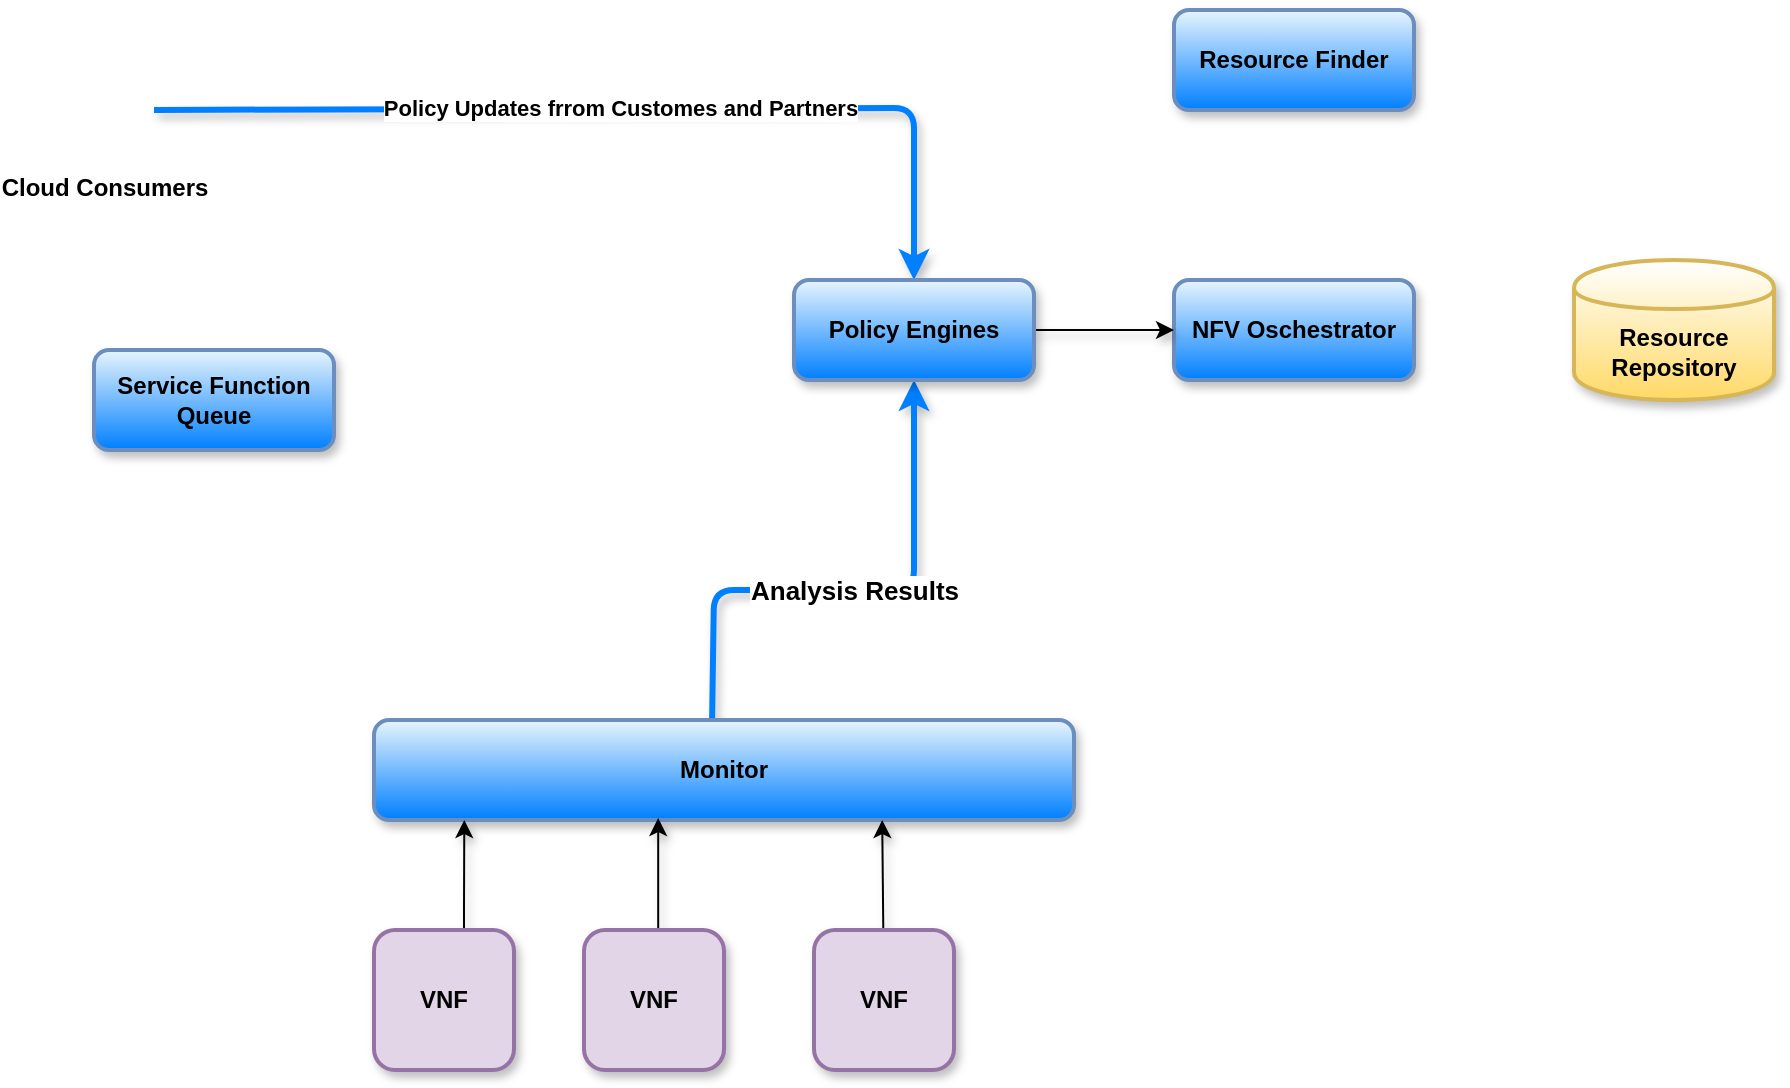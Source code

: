 <mxfile version="10.9.6" type="github"><diagram id="kQbExWPN0CtBKPwcFrdm" name="Page-1"><mxGraphModel dx="2216" dy="764" grid="1" gridSize="10" guides="1" tooltips="1" connect="1" arrows="1" fold="1" page="1" pageScale="1" pageWidth="850" pageHeight="1100" math="0" shadow="0"><root><mxCell id="0"/><mxCell id="1" parent="0"/><mxCell id="cVBhmCMEJ00_9S8NygyT-25" value="&lt;b&gt;Policy Updates frrom Customes and Partners&lt;/b&gt;" style="edgeStyle=none;jumpSize=10;orthogonalLoop=1;jettySize=auto;html=1;shadow=1;strokeColor=#007FFF;strokeWidth=3;fillColor=#dae8fc;entryX=0.5;entryY=0;entryDx=0;entryDy=0;" edge="1" parent="1" source="cVBhmCMEJ00_9S8NygyT-1" target="cVBhmCMEJ00_9S8NygyT-7"><mxGeometry relative="1" as="geometry"><mxPoint x="230" y="120" as="targetPoint"/><Array as="points"><mxPoint x="320" y="139"/></Array></mxGeometry></mxCell><mxCell id="cVBhmCMEJ00_9S8NygyT-1" value="&lt;b&gt;Cloud Consumers&lt;/b&gt;" style="shape=image;html=1;verticalAlign=top;verticalLabelPosition=bottom;labelBackgroundColor=#ffffff;imageAspect=0;aspect=fixed;image=https://cdn2.iconfinder.com/data/icons/pinpoint-interface/48/users-128.png" vertex="1" parent="1"><mxGeometry x="-110" y="115" width="50" height="50" as="geometry"/></mxCell><mxCell id="cVBhmCMEJ00_9S8NygyT-2" value="&lt;b&gt;Service Function Queue&lt;/b&gt;" style="rounded=1;whiteSpace=wrap;html=1;fillColor=#E8F5FC;strokeColor=#6c8ebf;gradientColor=#007FFF;strokeWidth=2;glass=0;shadow=1;comic=0;" vertex="1" parent="1"><mxGeometry x="-90" y="260" width="120" height="50" as="geometry"/></mxCell><mxCell id="cVBhmCMEJ00_9S8NygyT-3" value="&lt;b&gt;Resource Finder&lt;/b&gt;" style="rounded=1;whiteSpace=wrap;html=1;fillColor=#E8F5FC;strokeColor=#6c8ebf;gradientColor=#007FFF;strokeWidth=2;glass=0;shadow=1;comic=0;" vertex="1" parent="1"><mxGeometry x="450" y="90" width="120" height="50" as="geometry"/></mxCell><mxCell id="cVBhmCMEJ00_9S8NygyT-16" value="&lt;b&gt;&lt;font style=&quot;font-size: 13px&quot;&gt;Analysis Results&lt;/font&gt;&lt;/b&gt;" style="endArrow=classic;html=1;shadow=1;strokeWidth=3;fillColor=#dae8fc;jumpSize=10;strokeColor=#007FFF;exitX=0.483;exitY=0;exitDx=0;exitDy=0;exitPerimeter=0;" edge="1" parent="1" source="cVBhmCMEJ00_9S8NygyT-4" target="cVBhmCMEJ00_9S8NygyT-7"><mxGeometry relative="1" as="geometry"><mxPoint x="235" y="370" as="targetPoint"/><Array as="points"><mxPoint x="220" y="380"/><mxPoint x="320" y="380"/></Array></mxGeometry></mxCell><mxCell id="cVBhmCMEJ00_9S8NygyT-4" value="&lt;b&gt;Monitor&lt;/b&gt;" style="rounded=1;whiteSpace=wrap;html=1;fillColor=#E8F5FC;strokeColor=#6c8ebf;gradientColor=#007FFF;strokeWidth=2;glass=0;shadow=1;comic=0;" vertex="1" parent="1"><mxGeometry x="50" y="445" width="350" height="50" as="geometry"/></mxCell><mxCell id="cVBhmCMEJ00_9S8NygyT-5" value="&lt;b&gt;Resource Repository&lt;/b&gt;" style="shape=cylinder;whiteSpace=wrap;html=1;boundedLbl=1;backgroundOutline=1;rounded=1;shadow=1;glass=0;comic=0;strokeWidth=2;fillColor=#FFFFFF;strokeColor=#d6b656;gradientColor=#FFD966;" vertex="1" parent="1"><mxGeometry x="650" y="215" width="100" height="70" as="geometry"/></mxCell><mxCell id="cVBhmCMEJ00_9S8NygyT-6" value="&lt;b&gt;NFV Oschestrator&lt;br&gt;&lt;/b&gt;" style="rounded=1;whiteSpace=wrap;html=1;fillColor=#E8F5FC;strokeColor=#6c8ebf;gradientColor=#007FFF;strokeWidth=2;glass=0;shadow=1;comic=0;" vertex="1" parent="1"><mxGeometry x="450" y="225" width="120" height="50" as="geometry"/></mxCell><mxCell id="cVBhmCMEJ00_9S8NygyT-29" style="edgeStyle=none;rounded=0;jumpSize=10;orthogonalLoop=1;jettySize=auto;html=1;entryX=0;entryY=0.5;entryDx=0;entryDy=0;shadow=1;strokeColor=#000000;strokeWidth=1;fillColor=#dae8fc;" edge="1" parent="1" source="cVBhmCMEJ00_9S8NygyT-7" target="cVBhmCMEJ00_9S8NygyT-6"><mxGeometry relative="1" as="geometry"/></mxCell><mxCell id="cVBhmCMEJ00_9S8NygyT-7" value="&lt;b&gt;Policy Engines&lt;/b&gt;" style="rounded=1;whiteSpace=wrap;html=1;fillColor=#E8F5FC;strokeColor=#6c8ebf;gradientColor=#007FFF;strokeWidth=2;glass=0;shadow=1;comic=0;" vertex="1" parent="1"><mxGeometry x="260" y="225" width="120" height="50" as="geometry"/></mxCell><mxCell id="cVBhmCMEJ00_9S8NygyT-13" style="edgeStyle=orthogonalEdgeStyle;rounded=0;orthogonalLoop=1;jettySize=auto;html=1;entryX=0.129;entryY=1;entryDx=0;entryDy=0;entryPerimeter=0;shadow=1;" edge="1" parent="1" source="cVBhmCMEJ00_9S8NygyT-10" target="cVBhmCMEJ00_9S8NygyT-4"><mxGeometry relative="1" as="geometry"><Array as="points"><mxPoint x="95" y="540"/><mxPoint x="95" y="540"/></Array></mxGeometry></mxCell><mxCell id="cVBhmCMEJ00_9S8NygyT-10" value="&lt;b&gt;VNF&lt;/b&gt;" style="whiteSpace=wrap;html=1;aspect=fixed;rounded=1;shadow=1;glass=0;comic=0;strokeWidth=2;fillColor=#e1d5e7;strokeColor=#9673a6;gradientDirection=north;flipH=1;" vertex="1" parent="1"><mxGeometry x="50" y="550" width="70" height="70" as="geometry"/></mxCell><mxCell id="cVBhmCMEJ00_9S8NygyT-14" style="edgeStyle=orthogonalEdgeStyle;rounded=0;orthogonalLoop=1;jettySize=auto;html=1;exitX=0.5;exitY=0;exitDx=0;exitDy=0;entryX=0.406;entryY=0.98;entryDx=0;entryDy=0;entryPerimeter=0;shadow=1;" edge="1" parent="1" source="cVBhmCMEJ00_9S8NygyT-11" target="cVBhmCMEJ00_9S8NygyT-4"><mxGeometry relative="1" as="geometry"><Array as="points"><mxPoint x="190" y="560"/><mxPoint x="192" y="560"/></Array></mxGeometry></mxCell><mxCell id="cVBhmCMEJ00_9S8NygyT-11" value="&lt;b&gt;VNF&lt;/b&gt;" style="whiteSpace=wrap;html=1;aspect=fixed;rounded=1;shadow=1;glass=0;comic=0;strokeWidth=2;fillColor=#e1d5e7;strokeColor=#9673a6;gradientDirection=north;flipH=1;" vertex="1" parent="1"><mxGeometry x="155" y="550" width="70" height="70" as="geometry"/></mxCell><mxCell id="cVBhmCMEJ00_9S8NygyT-28" style="edgeStyle=none;jumpSize=10;orthogonalLoop=1;jettySize=auto;html=1;entryX=0.726;entryY=1;entryDx=0;entryDy=0;entryPerimeter=0;shadow=1;strokeColor=#000000;strokeWidth=1;fillColor=#dae8fc;rounded=0;" edge="1" parent="1" source="cVBhmCMEJ00_9S8NygyT-12" target="cVBhmCMEJ00_9S8NygyT-4"><mxGeometry relative="1" as="geometry"/></mxCell><mxCell id="cVBhmCMEJ00_9S8NygyT-12" value="&lt;b&gt;VNF&lt;/b&gt;" style="whiteSpace=wrap;html=1;aspect=fixed;rounded=1;shadow=1;glass=0;comic=0;strokeWidth=2;fillColor=#e1d5e7;strokeColor=#9673a6;gradientDirection=north;flipH=1;" vertex="1" parent="1"><mxGeometry x="270" y="550" width="70" height="70" as="geometry"/></mxCell></root></mxGraphModel></diagram></mxfile>